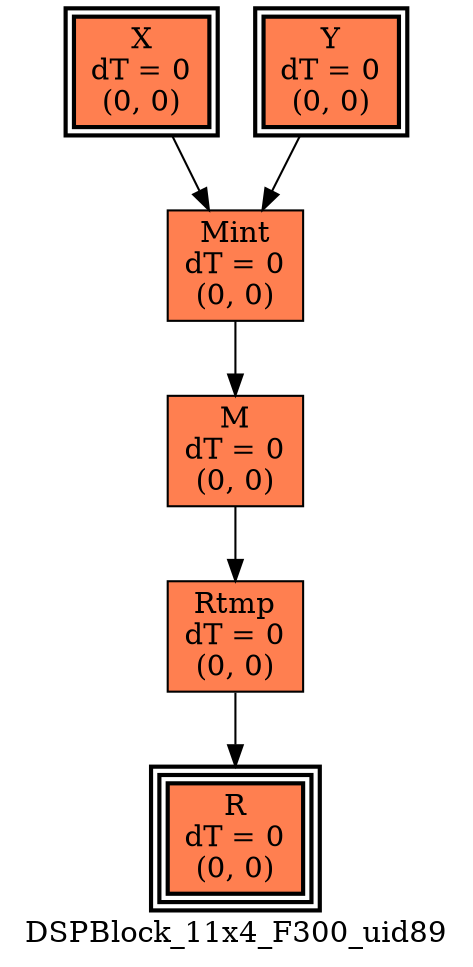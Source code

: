 digraph DSPBlock_11x4_F300_uid89
{
	//graph drawing options
	label=DSPBlock_11x4_F300_uid89;
	labelloc=bottom;
	labeljust=right;
	ratio=auto;
	nodesep=0.25;
	ranksep=0.5;

	//input/output signals of operator DSPBlock_11x4_F300_uid89
	X__DSPBlock_11x4_F300_uid89 [ label="X\ndT = 0\n(0, 0)", shape=box, color=black, style="bold, filled", fillcolor=coral, peripheries=2 ];
	Y__DSPBlock_11x4_F300_uid89 [ label="Y\ndT = 0\n(0, 0)", shape=box, color=black, style="bold, filled", fillcolor=coral, peripheries=2 ];
	R__DSPBlock_11x4_F300_uid89 [ label="R\ndT = 0\n(0, 0)", shape=box, color=black, style="bold, filled", fillcolor=coral, peripheries=3 ];
	{rank=same X__DSPBlock_11x4_F300_uid89, Y__DSPBlock_11x4_F300_uid89};
	{rank=same R__DSPBlock_11x4_F300_uid89};
	//internal signals of operator DSPBlock_11x4_F300_uid89
	Mint__DSPBlock_11x4_F300_uid89 [ label="Mint\ndT = 0\n(0, 0)", shape=box, color=black, style=filled, fillcolor=coral, peripheries=1 ];
	M__DSPBlock_11x4_F300_uid89 [ label="M\ndT = 0\n(0, 0)", shape=box, color=black, style=filled, fillcolor=coral, peripheries=1 ];
	Rtmp__DSPBlock_11x4_F300_uid89 [ label="Rtmp\ndT = 0\n(0, 0)", shape=box, color=black, style=filled, fillcolor=coral, peripheries=1 ];

	//subcomponents of operator DSPBlock_11x4_F300_uid89

	//input and internal signal connections of operator DSPBlock_11x4_F300_uid89
	X__DSPBlock_11x4_F300_uid89 -> Mint__DSPBlock_11x4_F300_uid89 [ arrowhead=normal, arrowsize=1.0, arrowtail=normal, color=black, dir=forward  ];
	Y__DSPBlock_11x4_F300_uid89 -> Mint__DSPBlock_11x4_F300_uid89 [ arrowhead=normal, arrowsize=1.0, arrowtail=normal, color=black, dir=forward  ];
	Mint__DSPBlock_11x4_F300_uid89 -> M__DSPBlock_11x4_F300_uid89 [ arrowhead=normal, arrowsize=1.0, arrowtail=normal, color=black, dir=forward  ];
	M__DSPBlock_11x4_F300_uid89 -> Rtmp__DSPBlock_11x4_F300_uid89 [ arrowhead=normal, arrowsize=1.0, arrowtail=normal, color=black, dir=forward  ];
	Rtmp__DSPBlock_11x4_F300_uid89 -> R__DSPBlock_11x4_F300_uid89 [ arrowhead=normal, arrowsize=1.0, arrowtail=normal, color=black, dir=forward  ];
}

